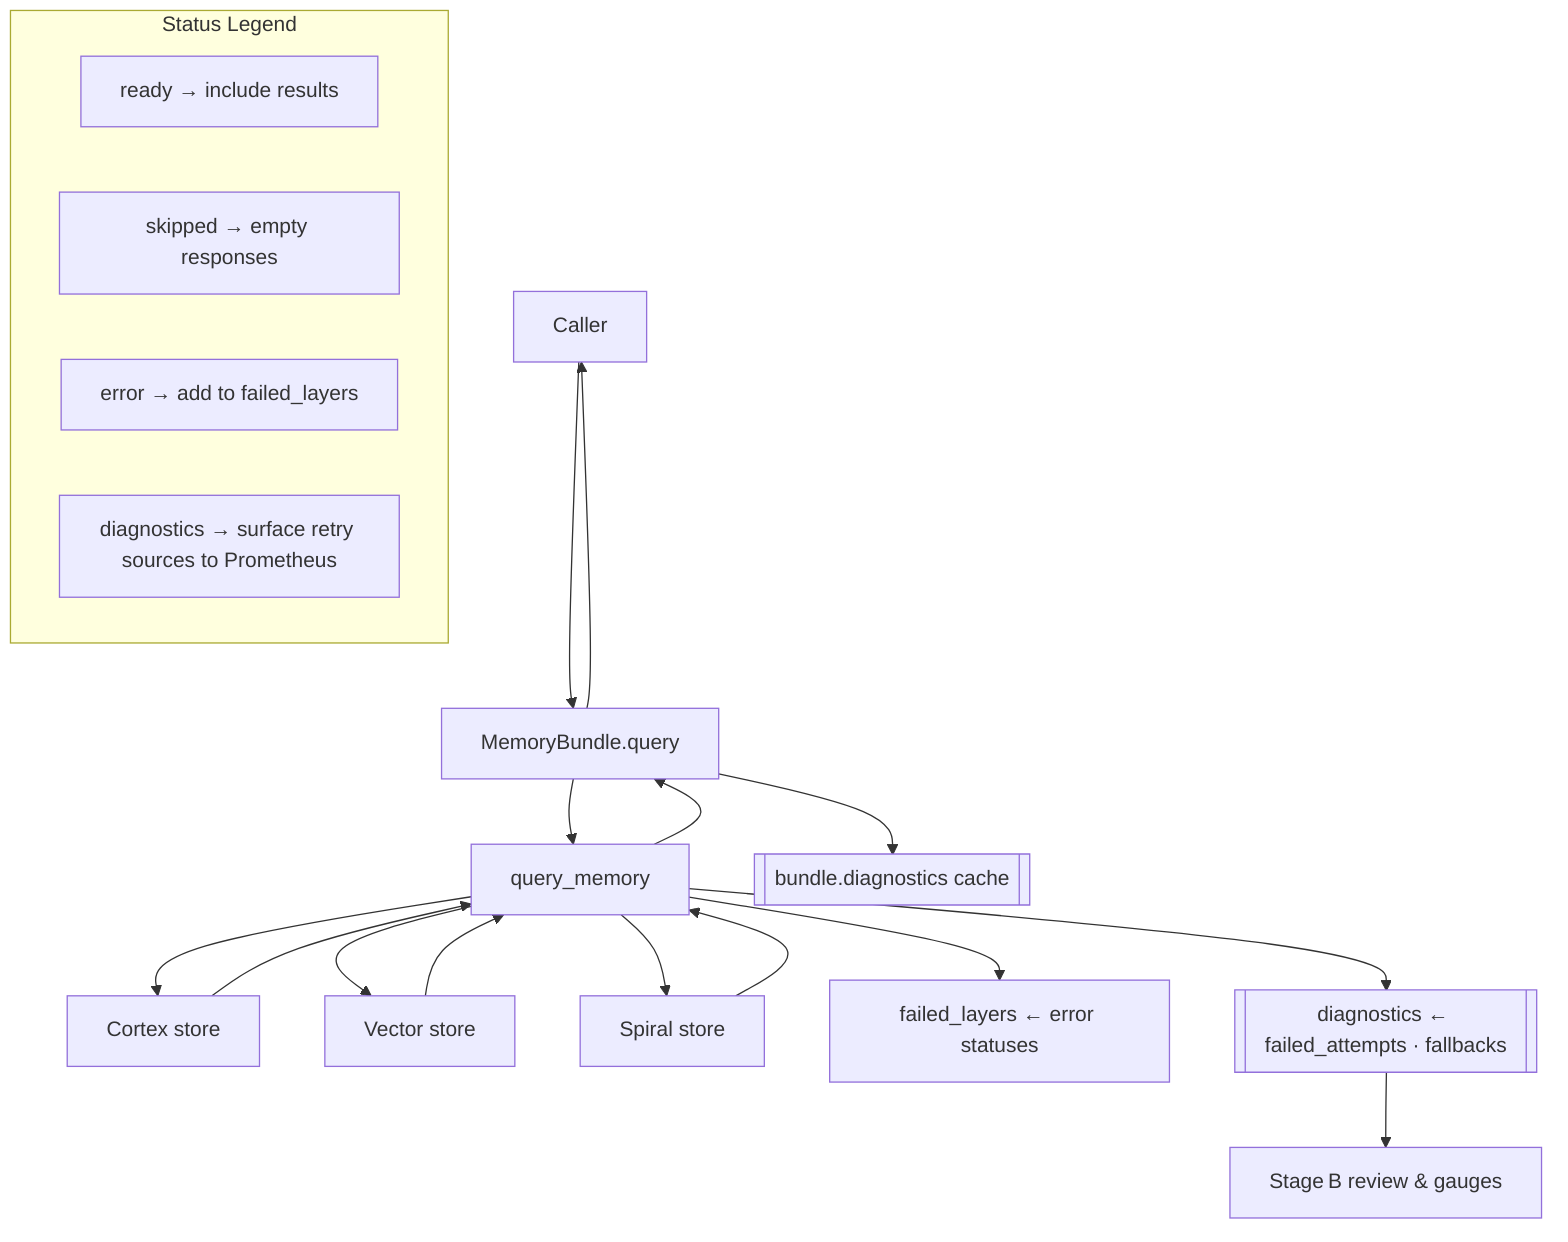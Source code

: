 %% Query memory aggregation diagram
%% Version: v1.2.0
%% Last updated: 2025-10-09
graph TD
    Caller[Caller] --> MB[MemoryBundle.query]
    MB --> QM[query_memory]
    QM --> Cortex[Cortex store]
    QM --> Vector[Vector store]
    QM --> Spiral[Spiral store]
    Cortex --> QM
    Vector --> QM
    Spiral --> QM
    QM --> Failed[failed_layers ← error statuses]
    QM --> Diagnostics[[diagnostics ← failed_attempts · fallbacks]]
    Diagnostics --> StageBReview[Stage B review & gauges]
    QM --> MB
    MB --> Caller
    MB --> BundleDiagnostics[[bundle.diagnostics cache]]
    subgraph Legend[Status Legend]
        Ready[ready → include results]
        SkippedLegend[skipped → empty responses]
        ErrorLegend[error → add to failed_layers]
        DiagnosticsLegend[diagnostics → surface retry sources to Prometheus]
    end